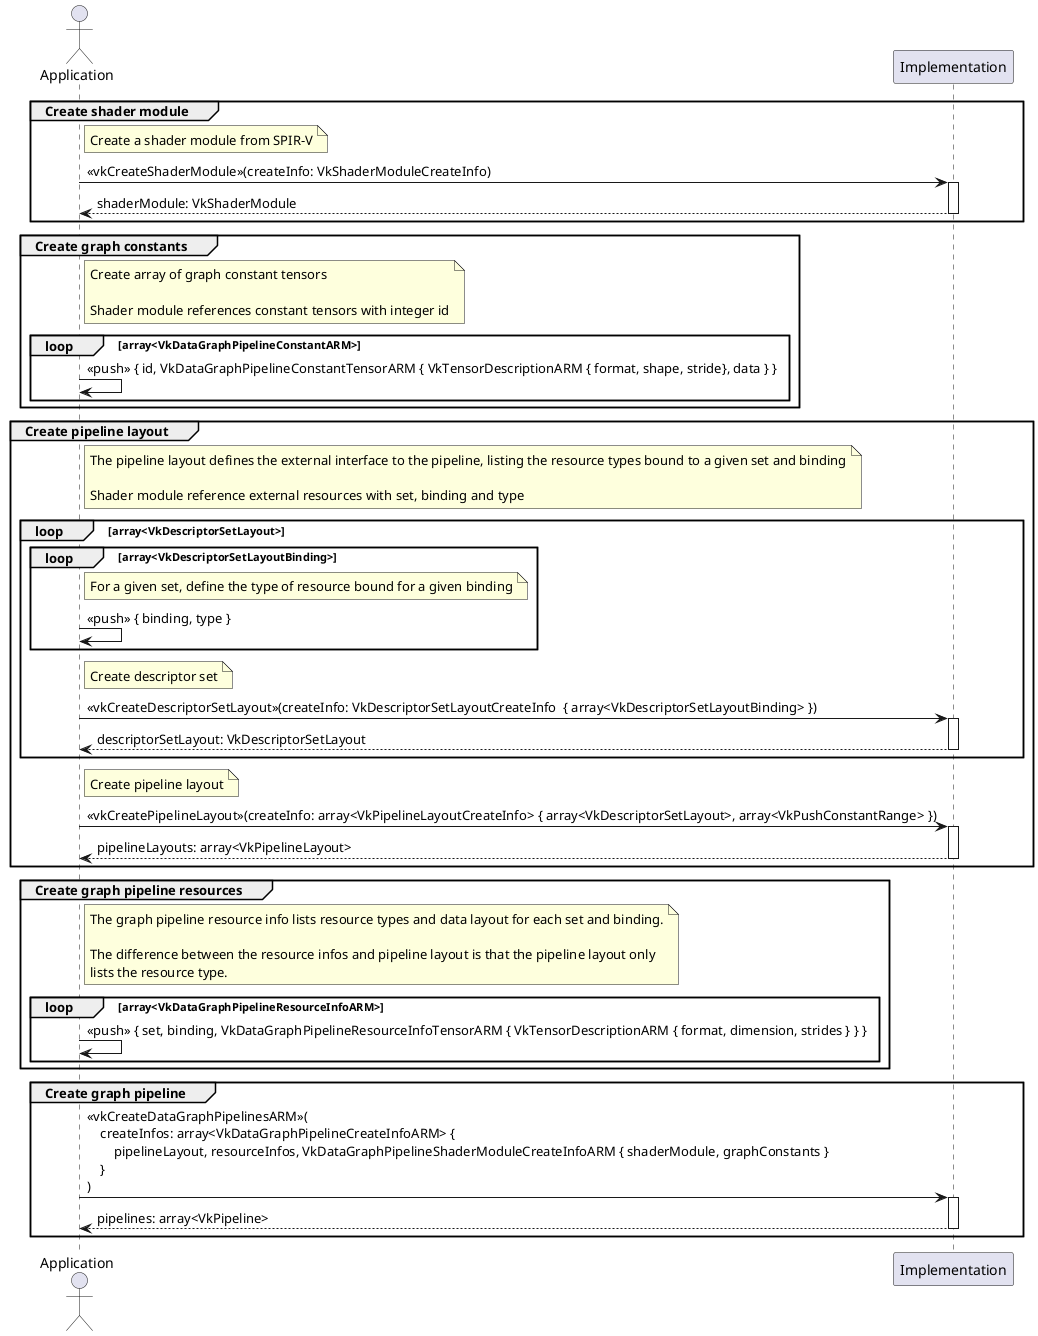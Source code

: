 @startuml

actor Application as app
participant "Implementation" as vulkan

group Create shader module
    note right app
        Create a shader module from SPIR-V
    end note

    app -> vulkan : <<vkCreateShaderModule>>(createInfo: VkShaderModuleCreateInfo)
    activate vulkan
    return shaderModule: VkShaderModule
end

group Create graph constants
    note right app
        Create array of graph constant tensors

        Shader module references constant tensors with integer id
    end note

    loop array<VkDataGraphPipelineConstantARM>
        app -> app : <<push>> { id, VkDataGraphPipelineConstantTensorARM { VkTensorDescriptionARM { format, shape, stride}, data } }
    end
end

group Create pipeline layout
    note right app
        The pipeline layout defines the external interface to the pipeline, listing the resource types bound to a given set and binding

        Shader module reference external resources with set, binding and type
    end note

    loop array<VkDescriptorSetLayout>
        loop array<VkDescriptorSetLayoutBinding>
            note right app
                For a given set, define the type of resource bound for a given binding
            end note

            app -> app : <<push>> { binding, type }
        end

        note right app
            Create descriptor set
        end note

        app -> vulkan : <<vkCreateDescriptorSetLayout>>(createInfo: VkDescriptorSetLayoutCreateInfo  { array<VkDescriptorSetLayoutBinding> })
        activate vulkan
        return descriptorSetLayout: VkDescriptorSetLayout
    end

    note right app
        Create pipeline layout
    end note

    app -> vulkan : <<vkCreatePipelineLayout>>(createInfo: array<VkPipelineLayoutCreateInfo> { array<VkDescriptorSetLayout>, array<VkPushConstantRange> })
    activate vulkan
    return pipelineLayouts: array<VkPipelineLayout>
end

group Create graph pipeline resources
    note right app
        The graph pipeline resource info lists resource types and data layout for each set and binding.

        The difference between the resource infos and pipeline layout is that the pipeline layout only
        lists the resource type.
    end note

    loop array<VkDataGraphPipelineResourceInfoARM>
        app -> app : <<push>> { set, binding, VkDataGraphPipelineResourceInfoTensorARM { VkTensorDescriptionARM { format, dimension, strides } } }
    end
end

group Create graph pipeline
    app -> vulkan : <<vkCreateDataGraphPipelinesARM>>(\n    createInfos: array<VkDataGraphPipelineCreateInfoARM> {\
                    \n        pipelineLayout, resourceInfos, VkDataGraphPipelineShaderModuleCreateInfoARM { shaderModule, graphConstants }\
                    \n    }\
                    \n)
    activate vulkan
    return pipelines: array<VkPipeline>
end

@enduml
